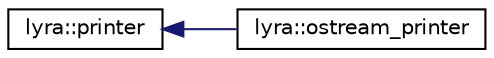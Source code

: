 digraph "Graphical Class Hierarchy"
{
 // INTERACTIVE_SVG=YES
 // LATEX_PDF_SIZE
  edge [fontname="Helvetica",fontsize="10",labelfontname="Helvetica",labelfontsize="10"];
  node [fontname="Helvetica",fontsize="10",shape=record];
  rankdir="LR";
  Node0 [label="lyra::printer",height=0.2,width=0.4,color="black", fillcolor="white", style="filled",URL="$classlyra_1_1printer.html",tooltip=" "];
  Node0 -> Node1 [dir="back",color="midnightblue",fontsize="10",style="solid",fontname="Helvetica"];
  Node1 [label="lyra::ostream_printer",height=0.2,width=0.4,color="black", fillcolor="white", style="filled",URL="$classlyra_1_1ostream__printer.html",tooltip=" "];
}
